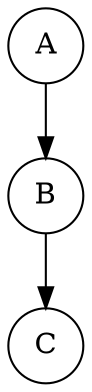 digraph {
  node [shape=circle];

  A [label="A"];
  B [label="B"];
  C [label="C"];

  A->B->C;

  rank=same; A; B; C;
}
